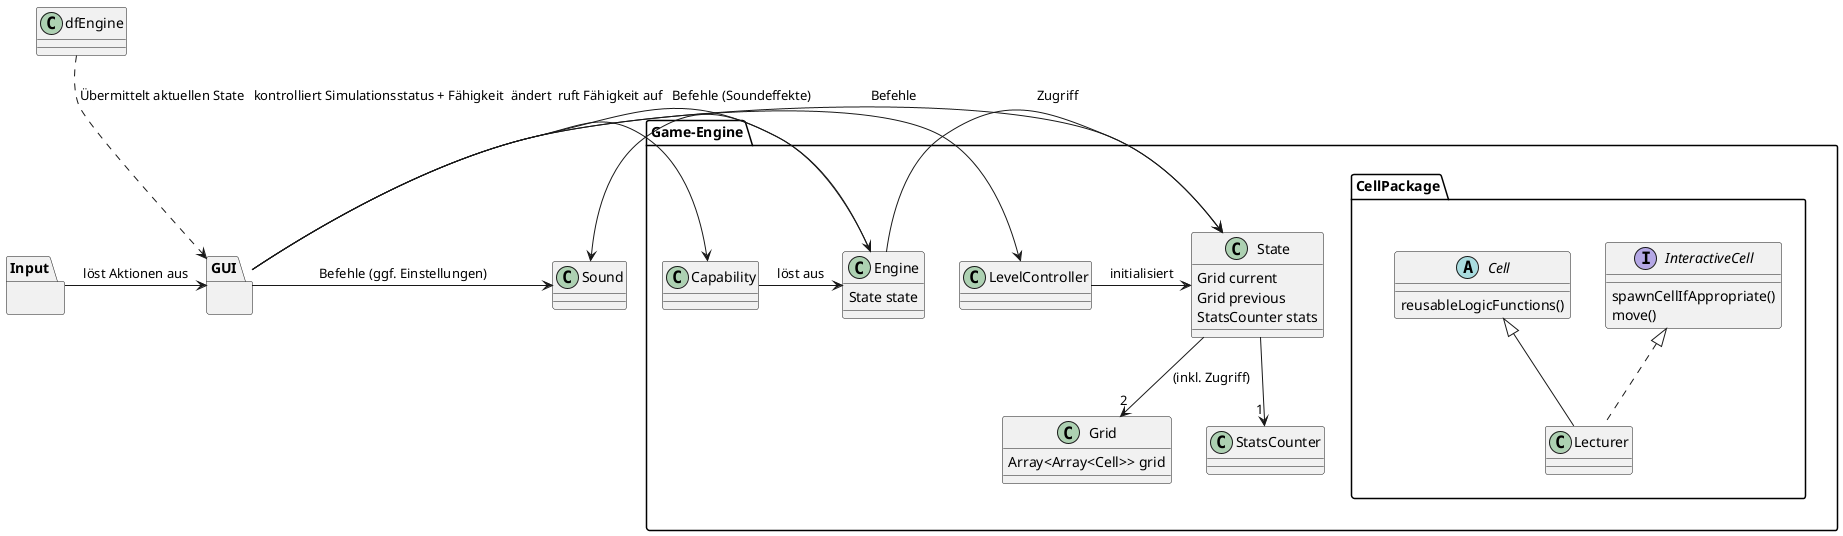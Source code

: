@startuml
package GUI {
}

Input -> GUI: löst Aktionen aus

package Input{
}

package Game-Engine {
    class Engine {
        State state
    }
    class State {
        Grid current
        Grid previous
        StatsCounter stats
    }
    Engine -> State :Zugriff
    class Grid {
        Array<Array<Cell>> grid
    }
    State --> "2" Grid: (inkl. Zugriff)

    class LevelController {
    }
    LevelController -> State : initialisiert

    class StatsCounter
    State --> "1" StatsCounter

    package CellPackage {
        interface InteractiveCell {
            spawnCellIfAppropriate()
            move()
        }

        abstract class Cell {
            reusableLogicFunctions()
        }

        class Lecturer extends Cell implements InteractiveCell {
        }
    }

    class Capability
}

GUI -> Engine: kontrolliert Simulationsstatus + Fähigkeit
GUI -> LevelController: Befehle
GUI -> CellPackage: Erstellt
GUI -> Sound: Befehle (ggf. Einstellungen)
Engine -> Sound: Befehle (Soundeffekte)
dfEngine ..> GUI: Übermittelt aktuellen State
GUI -> Capability: ruft Fähigkeit auf
Capability -> Engine: löst aus

class Sound

GUI -> State :ändert



@enduml
